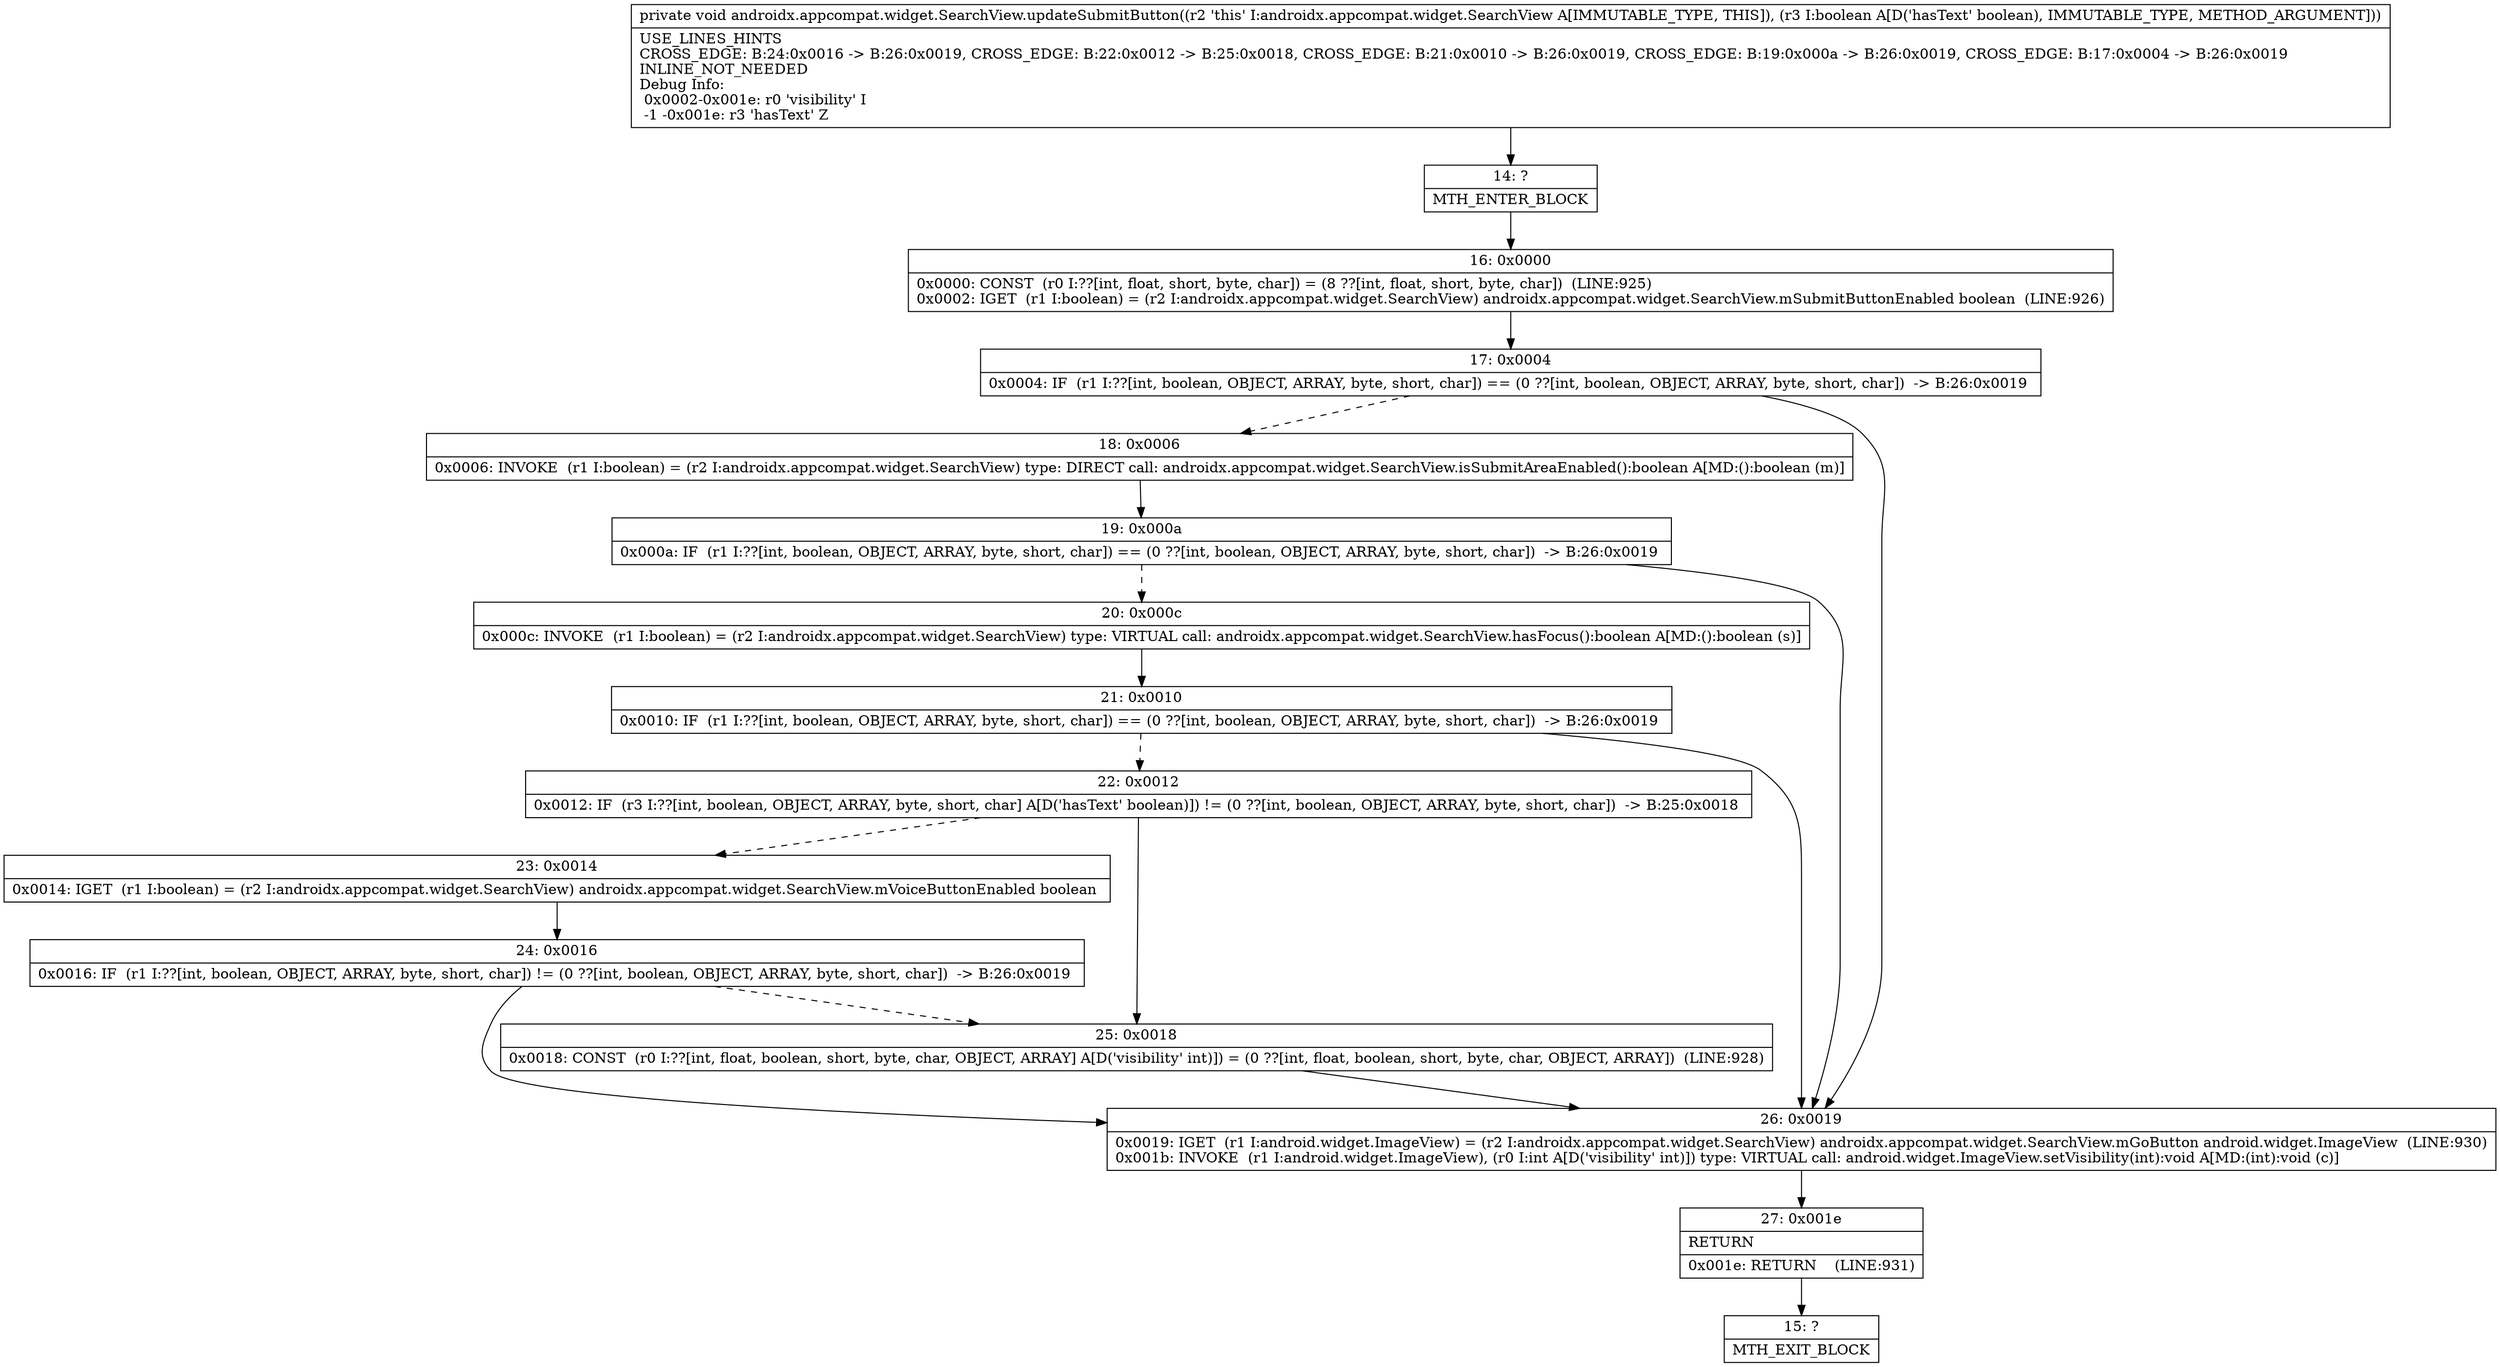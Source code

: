 digraph "CFG forandroidx.appcompat.widget.SearchView.updateSubmitButton(Z)V" {
Node_14 [shape=record,label="{14\:\ ?|MTH_ENTER_BLOCK\l}"];
Node_16 [shape=record,label="{16\:\ 0x0000|0x0000: CONST  (r0 I:??[int, float, short, byte, char]) = (8 ??[int, float, short, byte, char])  (LINE:925)\l0x0002: IGET  (r1 I:boolean) = (r2 I:androidx.appcompat.widget.SearchView) androidx.appcompat.widget.SearchView.mSubmitButtonEnabled boolean  (LINE:926)\l}"];
Node_17 [shape=record,label="{17\:\ 0x0004|0x0004: IF  (r1 I:??[int, boolean, OBJECT, ARRAY, byte, short, char]) == (0 ??[int, boolean, OBJECT, ARRAY, byte, short, char])  \-\> B:26:0x0019 \l}"];
Node_18 [shape=record,label="{18\:\ 0x0006|0x0006: INVOKE  (r1 I:boolean) = (r2 I:androidx.appcompat.widget.SearchView) type: DIRECT call: androidx.appcompat.widget.SearchView.isSubmitAreaEnabled():boolean A[MD:():boolean (m)]\l}"];
Node_19 [shape=record,label="{19\:\ 0x000a|0x000a: IF  (r1 I:??[int, boolean, OBJECT, ARRAY, byte, short, char]) == (0 ??[int, boolean, OBJECT, ARRAY, byte, short, char])  \-\> B:26:0x0019 \l}"];
Node_20 [shape=record,label="{20\:\ 0x000c|0x000c: INVOKE  (r1 I:boolean) = (r2 I:androidx.appcompat.widget.SearchView) type: VIRTUAL call: androidx.appcompat.widget.SearchView.hasFocus():boolean A[MD:():boolean (s)]\l}"];
Node_21 [shape=record,label="{21\:\ 0x0010|0x0010: IF  (r1 I:??[int, boolean, OBJECT, ARRAY, byte, short, char]) == (0 ??[int, boolean, OBJECT, ARRAY, byte, short, char])  \-\> B:26:0x0019 \l}"];
Node_22 [shape=record,label="{22\:\ 0x0012|0x0012: IF  (r3 I:??[int, boolean, OBJECT, ARRAY, byte, short, char] A[D('hasText' boolean)]) != (0 ??[int, boolean, OBJECT, ARRAY, byte, short, char])  \-\> B:25:0x0018 \l}"];
Node_23 [shape=record,label="{23\:\ 0x0014|0x0014: IGET  (r1 I:boolean) = (r2 I:androidx.appcompat.widget.SearchView) androidx.appcompat.widget.SearchView.mVoiceButtonEnabled boolean \l}"];
Node_24 [shape=record,label="{24\:\ 0x0016|0x0016: IF  (r1 I:??[int, boolean, OBJECT, ARRAY, byte, short, char]) != (0 ??[int, boolean, OBJECT, ARRAY, byte, short, char])  \-\> B:26:0x0019 \l}"];
Node_25 [shape=record,label="{25\:\ 0x0018|0x0018: CONST  (r0 I:??[int, float, boolean, short, byte, char, OBJECT, ARRAY] A[D('visibility' int)]) = (0 ??[int, float, boolean, short, byte, char, OBJECT, ARRAY])  (LINE:928)\l}"];
Node_26 [shape=record,label="{26\:\ 0x0019|0x0019: IGET  (r1 I:android.widget.ImageView) = (r2 I:androidx.appcompat.widget.SearchView) androidx.appcompat.widget.SearchView.mGoButton android.widget.ImageView  (LINE:930)\l0x001b: INVOKE  (r1 I:android.widget.ImageView), (r0 I:int A[D('visibility' int)]) type: VIRTUAL call: android.widget.ImageView.setVisibility(int):void A[MD:(int):void (c)]\l}"];
Node_27 [shape=record,label="{27\:\ 0x001e|RETURN\l|0x001e: RETURN    (LINE:931)\l}"];
Node_15 [shape=record,label="{15\:\ ?|MTH_EXIT_BLOCK\l}"];
MethodNode[shape=record,label="{private void androidx.appcompat.widget.SearchView.updateSubmitButton((r2 'this' I:androidx.appcompat.widget.SearchView A[IMMUTABLE_TYPE, THIS]), (r3 I:boolean A[D('hasText' boolean), IMMUTABLE_TYPE, METHOD_ARGUMENT]))  | USE_LINES_HINTS\lCROSS_EDGE: B:24:0x0016 \-\> B:26:0x0019, CROSS_EDGE: B:22:0x0012 \-\> B:25:0x0018, CROSS_EDGE: B:21:0x0010 \-\> B:26:0x0019, CROSS_EDGE: B:19:0x000a \-\> B:26:0x0019, CROSS_EDGE: B:17:0x0004 \-\> B:26:0x0019\lINLINE_NOT_NEEDED\lDebug Info:\l  0x0002\-0x001e: r0 'visibility' I\l  \-1 \-0x001e: r3 'hasText' Z\l}"];
MethodNode -> Node_14;Node_14 -> Node_16;
Node_16 -> Node_17;
Node_17 -> Node_18[style=dashed];
Node_17 -> Node_26;
Node_18 -> Node_19;
Node_19 -> Node_20[style=dashed];
Node_19 -> Node_26;
Node_20 -> Node_21;
Node_21 -> Node_22[style=dashed];
Node_21 -> Node_26;
Node_22 -> Node_23[style=dashed];
Node_22 -> Node_25;
Node_23 -> Node_24;
Node_24 -> Node_25[style=dashed];
Node_24 -> Node_26;
Node_25 -> Node_26;
Node_26 -> Node_27;
Node_27 -> Node_15;
}

